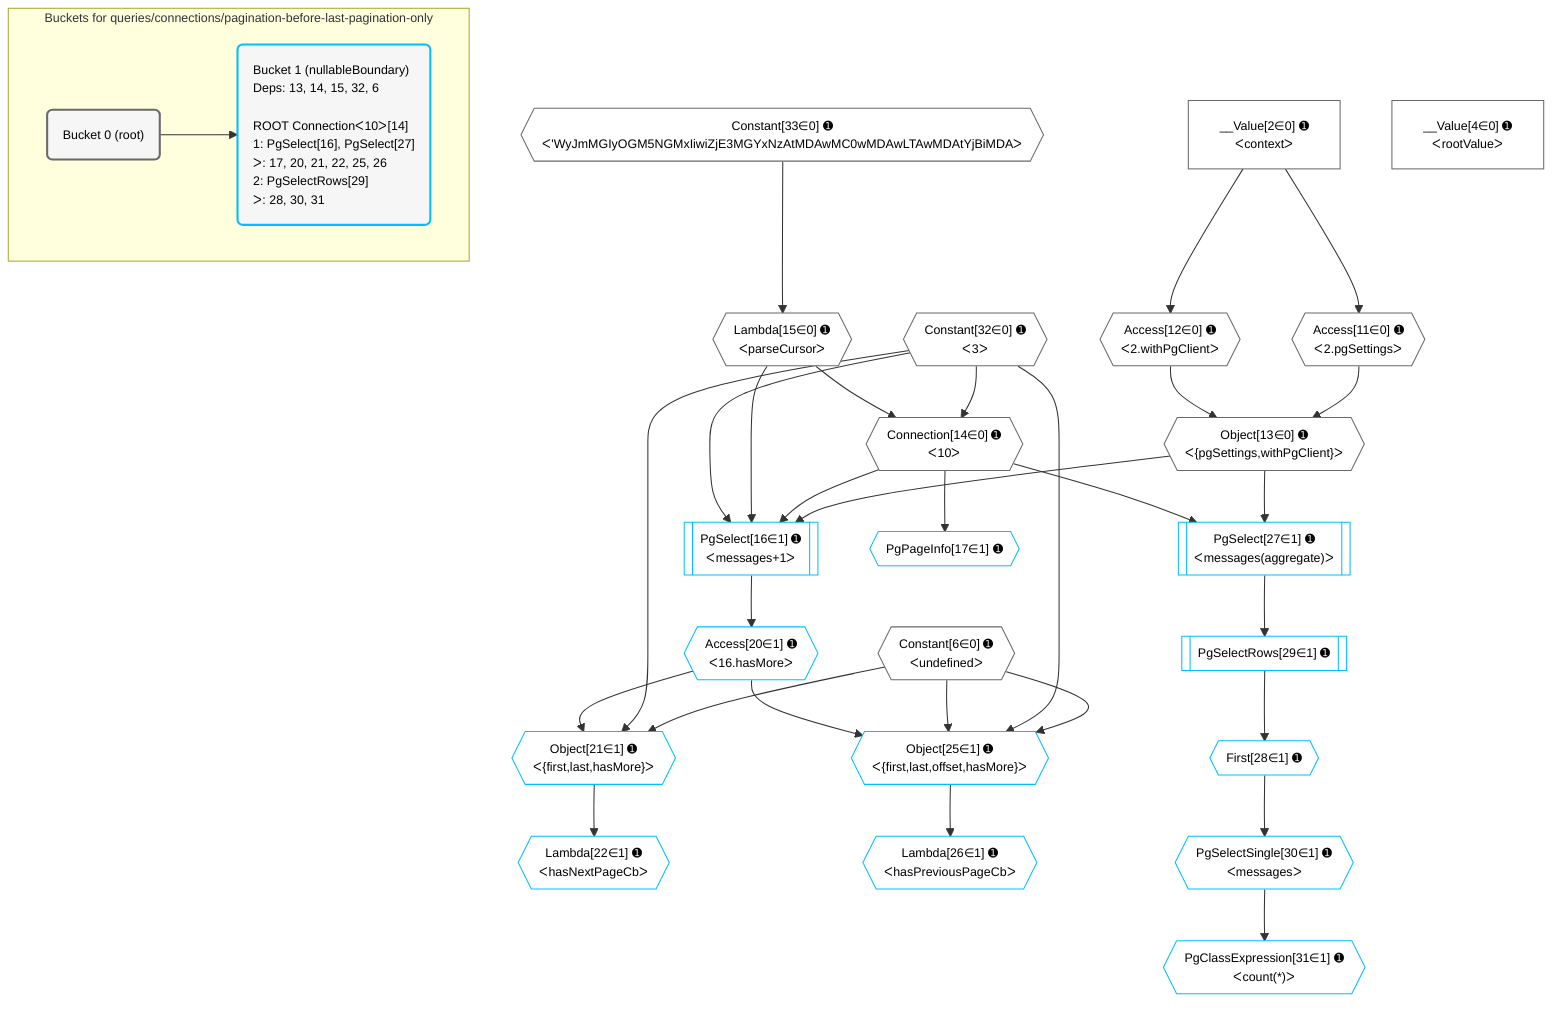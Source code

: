 %%{init: {'themeVariables': { 'fontSize': '12px'}}}%%
graph TD
    classDef path fill:#eee,stroke:#000,color:#000
    classDef plan fill:#fff,stroke-width:1px,color:#000
    classDef itemplan fill:#fff,stroke-width:2px,color:#000
    classDef unbatchedplan fill:#dff,stroke-width:1px,color:#000
    classDef sideeffectplan fill:#fcc,stroke-width:2px,color:#000
    classDef bucket fill:#f6f6f6,color:#000,stroke-width:2px,text-align:left


    %% plan dependencies
    Object13{{"Object[13∈0] ➊<br />ᐸ{pgSettings,withPgClient}ᐳ"}}:::plan
    Access11{{"Access[11∈0] ➊<br />ᐸ2.pgSettingsᐳ"}}:::plan
    Access12{{"Access[12∈0] ➊<br />ᐸ2.withPgClientᐳ"}}:::plan
    Access11 & Access12 --> Object13
    Connection14{{"Connection[14∈0] ➊<br />ᐸ10ᐳ"}}:::plan
    Constant32{{"Constant[32∈0] ➊<br />ᐸ3ᐳ"}}:::plan
    Lambda15{{"Lambda[15∈0] ➊<br />ᐸparseCursorᐳ"}}:::plan
    Constant32 & Lambda15 --> Connection14
    __Value2["__Value[2∈0] ➊<br />ᐸcontextᐳ"]:::plan
    __Value2 --> Access11
    __Value2 --> Access12
    Constant33{{"Constant[33∈0] ➊<br />ᐸ'WyJmMGIyOGM5NGMxIiwiZjE3MGYxNzAtMDAwMC0wMDAwLTAwMDAtYjBiMDAᐳ"}}:::plan
    Constant33 --> Lambda15
    __Value4["__Value[4∈0] ➊<br />ᐸrootValueᐳ"]:::plan
    Constant6{{"Constant[6∈0] ➊<br />ᐸundefinedᐳ"}}:::plan
    PgSelect16[["PgSelect[16∈1] ➊<br />ᐸmessages+1ᐳ"]]:::plan
    Object13 & Connection14 & Lambda15 & Constant32 --> PgSelect16
    Object25{{"Object[25∈1] ➊<br />ᐸ{first,last,offset,hasMore}ᐳ"}}:::plan
    Access20{{"Access[20∈1] ➊<br />ᐸ16.hasMoreᐳ"}}:::plan
    Constant6 & Constant32 & Constant6 & Access20 --> Object25
    Object21{{"Object[21∈1] ➊<br />ᐸ{first,last,hasMore}ᐳ"}}:::plan
    Constant6 & Constant32 & Access20 --> Object21
    PgSelect27[["PgSelect[27∈1] ➊<br />ᐸmessages(aggregate)ᐳ"]]:::plan
    Object13 & Connection14 --> PgSelect27
    PgPageInfo17{{"PgPageInfo[17∈1] ➊"}}:::plan
    Connection14 --> PgPageInfo17
    PgSelect16 --> Access20
    Lambda22{{"Lambda[22∈1] ➊<br />ᐸhasNextPageCbᐳ"}}:::plan
    Object21 --> Lambda22
    Lambda26{{"Lambda[26∈1] ➊<br />ᐸhasPreviousPageCbᐳ"}}:::plan
    Object25 --> Lambda26
    First28{{"First[28∈1] ➊"}}:::plan
    PgSelectRows29[["PgSelectRows[29∈1] ➊"]]:::plan
    PgSelectRows29 --> First28
    PgSelect27 --> PgSelectRows29
    PgSelectSingle30{{"PgSelectSingle[30∈1] ➊<br />ᐸmessagesᐳ"}}:::plan
    First28 --> PgSelectSingle30
    PgClassExpression31{{"PgClassExpression[31∈1] ➊<br />ᐸcount(*)ᐳ"}}:::plan
    PgSelectSingle30 --> PgClassExpression31

    %% define steps

    subgraph "Buckets for queries/connections/pagination-before-last-pagination-only"
    Bucket0("Bucket 0 (root)"):::bucket
    classDef bucket0 stroke:#696969
    class Bucket0,__Value2,__Value4,Constant6,Access11,Access12,Object13,Connection14,Lambda15,Constant32,Constant33 bucket0
    Bucket1("Bucket 1 (nullableBoundary)<br />Deps: 13, 14, 15, 32, 6<br /><br />ROOT Connectionᐸ10ᐳ[14]<br />1: PgSelect[16], PgSelect[27]<br />ᐳ: 17, 20, 21, 22, 25, 26<br />2: PgSelectRows[29]<br />ᐳ: 28, 30, 31"):::bucket
    classDef bucket1 stroke:#00bfff
    class Bucket1,PgSelect16,PgPageInfo17,Access20,Object21,Lambda22,Object25,Lambda26,PgSelect27,First28,PgSelectRows29,PgSelectSingle30,PgClassExpression31 bucket1
    Bucket0 --> Bucket1
    end